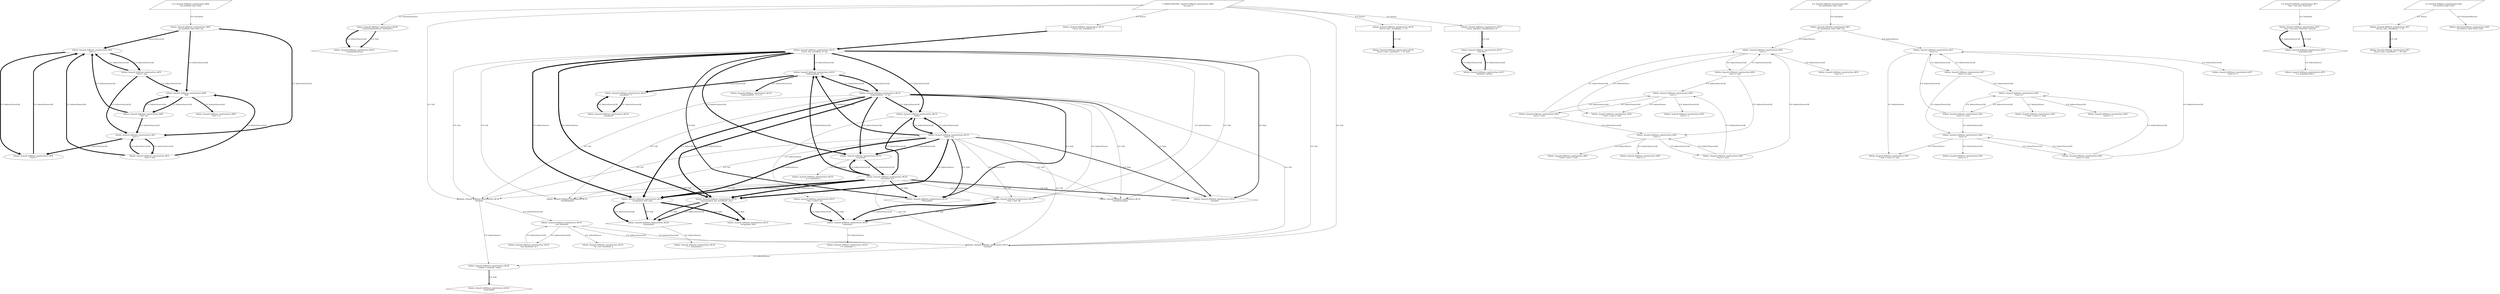 digraph TaintDot {
	nodesep = 1.5
	ranksep = 1.5
	"Infinity: /home/D_K/BA/net_taint/test/test.c#56 
\"buf++\"" -> "Infinity: /home/D_K/BA/net_taint/test/test.c#56 
\"*buf++\"" [label = "5.0: IndirectSourceCall", penwidth = 6.0]
	"Infinity: /home/D_K/BA/net_taint/test/test.c#160 
\"testProc(bufTestProc)\" bufTestProc" -> "Infinity: /home/D_K/BA/net_taint/test/test.c#161 
\"strlen(bufTestProc)\"" [label = "5.0: IndirectSourceCall", penwidth = 6.0]
	"Infinity: /home/D_K/BA/net_taint/test/test.c#39 
\"* buf1 = test1.x\" buf1"
	"Infinity: /home/D_K/BA/net_taint/test/test.c#52 
\"buf++\" buf" -> "Infinity: /home/D_K/BA/net_taint/test/test.c#52 
\"buf++\"" [label = "5.0: IndirectSourceCall", penwidth = 6.0]
	"Infinity: /home/D_K/BA/net_taint/test/test.c#124 
\"buf[sizeof(buf) - 1]\"" -> "Infinity: /home/D_K/BA/net_taint/test/test.c#124 
\"buf[sizeof(buf) - 1] != 0\"" [label = "4.0: IndirectSourceCall", penwidth = 5.0]
	"Infinity: /home/D_K/BA/net_taint/test/test.c#124 
\"buf[sizeof(buf) - 1]\" buf" -> "Infinity: /home/D_K/BA/net_taint/test/test.c#124 
\"buf[sizeof(buf) - 1]\"" [label = "5.0: IndirectSourceCall", penwidth = 6.0]
	"Infinity: /home/D_K/BA/net_taint/test/test.c#31 
\"int testPointers (char *buf)\" buf" -> "Infinity: /home/D_K/BA/net_taint/test/test.c#34 
\"test1.x\"" [label = "0.0: IndirectSource", penwidth = 1.0]
	"2.704081632653061: /home/D_K/BA/net_taint/test/test.c#85 
\"int main ()\"" [shape = parallelogram]
	"Infinity: /home/D_K/BA/net_taint/test/test.c#75 
\"char * test (char *buf1234)\" buf1234" -> "Infinity: /home/D_K/BA/net_taint/test/test.c#78 
\"strlen(buf1234)\"" [label = "5.0: IndirectSourceCall", penwidth = 6.0]
	"Infinity: /home/D_K/BA/net_taint/test/test.c#150 
\"test2(buf)\" buf" -> "Infinity: /home/D_K/BA/net_taint/test/test.c#148 
\"test(buf)\"" [label = "0.0: Call", penwidth = 1.0]
	"Infinity: /home/D_K/BA/net_taint/test/test.c#37 
\"test2->x\" test2" -> "Infinity: /home/D_K/BA/net_taint/test/test.c#37 
\"test2->x\"" [label = "0.0: IndirectSourceCall", penwidth = 1.0]
	"Infinity: /home/D_K/BA/net_taint/test/test.c#157 
\"&bufTest\""
	"Infinity: /home/D_K/BA/net_taint/test/test.c#124 
\"buf[sizeof(buf) - 1]\"" -> "Infinity: /home/D_K/BA/net_taint/test/test.c#124 
\"buf[sizeof(buf) - 1]\" buf" [label = "5.0: IndirectSourceCall", penwidth = 6.0]
	"Infinity: /home/D_K/BA/net_taint/test/test.c#135 
\"buf[1]\" buf" -> "Infinity: /home/D_K/BA/net_taint/test/test.c#145 
\"atoi(buf)\"" [label = "3.0: Sink", penwidth = 4.0]
	"Infinity: /home/D_K/BA/net_taint/test/test.c#37 
\"test2->x\" x"
	"Infinity: /home/D_K/BA/net_taint/test/test.c#34 
\"test1.x\" test1" -> "Infinity: /home/D_K/BA/net_taint/test/test.c#34 
\"test1.x\"" [label = "0.0: IndirectSourceCall", penwidth = 1.0]
	"Infinity: /home/D_K/BA/net_taint/test/test.c#40 
\"test1.z\" test1" -> "Infinity: /home/D_K/BA/net_taint/test/test.c#34 
\"test1.x\"" [label = "0.0: IndirectSourceCall", penwidth = 1.0]
	"Infinity: /home/D_K/BA/net_taint/test/test.c#40 
\"test1.z\"" -> "Infinity: /home/D_K/BA/net_taint/test/test.c#40 
\"test1.z\" z" [label = "0.0: IndirectSourceCall", penwidth = 1.0]
	"Infinity: /home/D_K/BA/net_taint/test/test.c#132 
\"strcpy(abcd, buf)\"" [shape = diamond]
	"Infinity: /home/D_K/BA/net_taint/test/test.c#27 
\"frecv(s, buf1, sizeof(buf1) - 1, 0)\"" -> "Infinity: /home/D_K/BA/net_taint/test/test.c#27 
\"frecv(s, buf1, sizeof(buf1) - 1, 0)\" buf1" [label = "5.0: Call", penwidth = 6.0]
	"Infinity: /home/D_K/BA/net_taint/test/test.c#52 
\"buf++\" buf" -> "Infinity: /home/D_K/BA/net_taint/test/test.c#49 
\"*buf\"" [label = "5.0: IndirectSourceCall", penwidth = 6.0]
	"Infinity: /home/D_K/BA/net_taint/test/test.c#34 
\"test1.x\" test1"
	"0.5: /home/D_K/BA/net_taint/test/test.c#22 
\"int testProc (char* buf1)\"" [shape = parallelogram]
	"Infinity: /home/D_K/BA/net_taint/test/test.c#37 
\"test2->x\"" -> "Infinity: /home/D_K/BA/net_taint/test/test.c#42 
\"* buf3 = test2->x\" buf3" [label = "0.0: IndirectSource", penwidth = 1.0]
	"Infinity: /home/D_K/BA/net_taint/test/test.c#119 
\"recv(s, buf, sizeof(buf), 0)\" buf" -> "Infinity: /home/D_K/BA/net_taint/test/test.c#143 
\"test(buf)\"" [label = "0.0: Call", penwidth = 1.0]
	"Infinity: /home/D_K/BA/net_taint/test/test.c#52 
\"buf++\"" -> "Infinity: /home/D_K/BA/net_taint/test/test.c#52 
\"buf++\" buf" [label = "5.0: IndirectSourceCall", penwidth = 6.0]
	"Infinity: /home/D_K/BA/net_taint/test/test.c#39 
\"test1.x\" test1" -> "Infinity: /home/D_K/BA/net_taint/test/test.c#34 
\"test1.x\"" [label = "0.0: IndirectSourceCall", penwidth = 1.0]
	"Infinity: /home/D_K/BA/net_taint/test/test.c#52 
\"buf++\" buf"
	"2.704081632653061: /home/D_K/BA/net_taint/test/test.c#85 
\"int main ()\"" -> "Infinity: /home/D_K/BA/net_taint/test/test.c#119 
\"recv(s, buf, sizeof(buf), 0)\"" [label = "0.0: Source", penwidth = 1.0]
	"Infinity: /home/D_K/BA/net_taint/test/test.c#150 
\"test2(buf)\" buf" -> "Infinity: /home/D_K/BA/net_taint/test/test.c#145 
\"atoi(buf)\"" [label = "3.0: Sink", penwidth = 4.0]
	"Infinity: /home/D_K/BA/net_taint/test/test.c#78 
\"strlen(buf1234)\""
	"Infinity: /home/D_K/BA/net_taint/test/test.c#39 
\"test1.x\"" -> "Infinity: /home/D_K/BA/net_taint/test/test.c#39 
\"test1.x\" x" [label = "0.0: IndirectSourceCall", penwidth = 1.0]
	"Infinity: /home/D_K/BA/net_taint/test/test.c#140 
\"z = strlen(abcd)\" z"
	"Infinity: /home/D_K/BA/net_taint/test/test.c#135 
\"buf[1]\" buf" -> "Infinity: /home/D_K/BA/net_taint/test/test.c#143 
\"test(buf)\"" [label = "0.0: Call", penwidth = 1.0]
	"Infinity: /home/D_K/BA/net_taint/test/test.c#119 
\"recv(s, buf, sizeof(buf), 0)\" buf" -> "Infinity: /home/D_K/BA/net_taint/test/test.c#139 
\"fStrlen(buf)\"" [label = "4.0: Sink", penwidth = 5.0]
	"Infinity: /home/D_K/BA/net_taint/test/test.c#135 
\"*abc = buf[1]\" abc" -> "Infinity: /home/D_K/BA/net_taint/test/test.c#141 
\"strlen(abc)\"" [label = "4.0: Sink", penwidth = 5.0]
	"Infinity: /home/D_K/BA/net_taint/test/test.c#149 
\"atoi(retBuf)\"" [shape = diamond]
	"Infinity: /home/D_K/BA/net_taint/test/test.c#46 
\"int testWhile (char *buf)\" buf"
	"Infinity: /home/D_K/BA/net_taint/test/test.c#46 
\"int testWhile (char *buf)\" buf" -> "Infinity: /home/D_K/BA/net_taint/test/test.c#52 
\"buf++\"" [label = "5.0: IndirectSourceCall", penwidth = 6.0]
	"Infinity: /home/D_K/BA/net_taint/test/test.c#135 
\"buf[1]\"" -> "Infinity: /home/D_K/BA/net_taint/test/test.c#135 
\"buf[1]\" buf" [label = "5.0: IndirectSourceCall", penwidth = 6.0]
	"Infinity: /home/D_K/BA/net_taint/test/test.c#124 
\"buf[sizeof(buf) - 1]\" buf" -> "Infinity: /home/D_K/BA/net_taint/test/test.c#150 
\"test2(buf)\"" [label = "5.0: IndirectSourceCall", penwidth = 6.0]
	"Infinity: /home/D_K/BA/net_taint/test/test.c#140 
\"strlen(abcd)\""
	"Infinity: /home/D_K/BA/net_taint/test/test.c#116 
\"frecv(s, buf1, sizeof(buf1) - 1, 0)\"" -> "Infinity: /home/D_K/BA/net_taint/test/test.c#116 
\"frecv(s, buf1, sizeof(buf1) - 1, 0)\" buf1" [label = "5.0: Call", penwidth = 6.0]
	"0.0: /home/D_K/BA/net_taint/test/test.c#31 
\"int testPointers (char *buf)\"" -> "Infinity: /home/D_K/BA/net_taint/test/test.c#31 
\"int testPointers (char *buf)\" buf" [label = "0.0: Parameter", penwidth = 1.0]
	"Infinity: /home/D_K/BA/net_taint/test/test.c#119 
\"recv(s, buf, sizeof(buf), 0)\" buf" -> "Infinity: /home/D_K/BA/net_taint/test/test.c#145 
\"atoi(buf)\"" [label = "3.0: Sink", penwidth = 4.0]
	"Infinity: /home/D_K/BA/net_taint/test/test.c#31 
\"int testPointers (char *buf)\" buf"
	"Infinity: /home/D_K/BA/net_taint/test/test.c#124 
\"buf[sizeof(buf) - 1]\" buf" -> "Infinity: /home/D_K/BA/net_taint/test/test.c#148 
\"test(buf)\"" [label = "0.0: Call", penwidth = 1.0]
	"Infinity: /home/D_K/BA/net_taint/test/test.c#37 
\"test2->x\" test2" -> "Infinity: /home/D_K/BA/net_taint/test/test.c#42 
\"test2->x\"" [label = "0.0: IndirectSourceCall", penwidth = 1.0]
	"Infinity: /home/D_K/BA/net_taint/test/test.c#37 
\"test2->x\""
	"Infinity: /home/D_K/BA/net_taint/test/test.c#40 
\"test1.z\" z"
	"Infinity: /home/D_K/BA/net_taint/test/test.c#39 
\"test1.x\"" -> "Infinity: /home/D_K/BA/net_taint/test/test.c#39 
\"test1.x\" test1" [label = "0.0: IndirectSourceCall", penwidth = 1.0]
	"Infinity: /home/D_K/BA/net_taint/test/test.c#135 
\"buf[1]\""
	"Infinity: /home/D_K/BA/net_taint/test/test.c#157 
\"&bufTest\" bufTest"
	"Infinity: /home/D_K/BA/net_taint/test/test.c#157 
\"recv(s, &bufTest, sizeof(bufTest), 0)\"" -> "Infinity: /home/D_K/BA/net_taint/test/test.c#157 
\"&bufTest\"" [label = "5.0: Call", penwidth = 6.0]
	"Infinity: /home/D_K/BA/net_taint/test/test.c#56 
\"*buf++\"" -> "Infinity: /home/D_K/BA/net_taint/test/test.c#56 
\"buf++\"" [label = "5.0: IndirectSourceCall", penwidth = 6.0]
	"Infinity: /home/D_K/BA/net_taint/test/test.c#119 
\"recv(s, buf, sizeof(buf), 0)\" buf" -> "Infinity: /home/D_K/BA/net_taint/test/test.c#132 
\"strcpy(abcd, buf)\" abcd" [label = "6.0: IndirectSource", penwidth = 7.0]
	"Infinity: /home/D_K/BA/net_taint/test/test.c#75 
\"char * test (char *buf1234)\" buf1234"
	"Infinity: /home/D_K/BA/net_taint/test/test.c#78 
\"z = strlen(buf1234)\" z"
	"0.5: /home/D_K/BA/net_taint/test/test.c#22 
\"int testProc (char* buf1)\"" -> "Infinity: /home/D_K/BA/net_taint/test/test.c#27 
\"frecv(s, buf1, sizeof(buf1) - 1, 0)\"" [label = "0.0: Source", penwidth = 1.0]
	"0.5: /home/D_K/BA/net_taint/test/test.c#22 
\"int testProc (char* buf1)\"" -> "Infinity: /home/D_K/BA/net_taint/test/test.c#22 
\"int testProc (char* buf1)\" buf1" [label = "0.0: ParameterReverse", penwidth = 1.0]
	"Infinity: /home/D_K/BA/net_taint/test/test.c#39 
\"test1.x\" test1"
	"Infinity: /home/D_K/BA/net_taint/test/test.c#40 
\"test1.z\""
	"0.0: /home/D_K/BA/net_taint/test/test.c#31 
\"int testPointers (char *buf)\"" [shape = parallelogram]
	"Infinity: /home/D_K/BA/net_taint/test/test.c#124 
\"buf[sizeof(buf) - 1]\" buf" -> "Infinity: /home/D_K/BA/net_taint/test/test.c#145 
\"atoi(buf)\"" [label = "3.0: Sink", penwidth = 4.0]
	"13.0: /home/D_K/BA/net_taint/test/test.c#46 
\"int testWhile (char *buf)\"" [shape = parallelogram]
	"Infinity: /home/D_K/BA/net_taint/test/test.c#150 
\"test2(buf)\"" -> "Infinity: /home/D_K/BA/net_taint/test/test.c#150 
\"test2(buf)\" buf" [label = "5.0: IndirectSourceCall", penwidth = 6.0]
	"Infinity: /home/D_K/BA/net_taint/test/test.c#135 
\"buf[1]\" buf" -> "Infinity: /home/D_K/BA/net_taint/test/test.c#148 
\"test(buf)\"" [label = "0.0: Call", penwidth = 1.0]
	"Infinity: /home/D_K/BA/net_taint/test/test.c#42 
\"test2->x\" test2"
	"Infinity: /home/D_K/BA/net_taint/test/test.c#43 
\"test2->z\""
	"Infinity: /home/D_K/BA/net_taint/test/test.c#135 
\"buf[1]\" buf" -> "Infinity: /home/D_K/BA/net_taint/test/test.c#152 
\"testWhile(buf)\"" [label = "0.0: Call", penwidth = 1.0]
	"Infinity: /home/D_K/BA/net_taint/test/test.c#150 
\"test2(buf)\" buf" -> "Infinity: /home/D_K/BA/net_taint/test/test.c#152 
\"testWhile(buf)\"" [label = "0.0: Call", penwidth = 1.0]
	"Infinity: /home/D_K/BA/net_taint/test/test.c#124 
\"sizeof(buf)\"" -> "Infinity: /home/D_K/BA/net_taint/test/test.c#124 
\"sizeof(buf) - 1\"" [label = "5.0: IndirectSourceCall", penwidth = 6.0]
	"Infinity: /home/D_K/BA/net_taint/test/test.c#154 
\"testPointers(buf)\"" [shape = plain]
	"2.704081632653061: /home/D_K/BA/net_taint/test/test.c#85 
\"int main ()\"" -> "Infinity: /home/D_K/BA/net_taint/test/test.c#157 
\"recv(s, &bufTest, sizeof(bufTest), 0)\"" [label = "0.0: Source", penwidth = 1.0]
	"Infinity: /home/D_K/BA/net_taint/test/test.c#40 
\"* buf2 = test1.z\" buf2"
	"Infinity: /home/D_K/BA/net_taint/test/test.c#27 
\"frecv(s, buf1, sizeof(buf1) - 1, 0)\"" [shape = house]
	"Infinity: /home/D_K/BA/net_taint/test/test.c#43 
\"test2->z\"" -> "Infinity: /home/D_K/BA/net_taint/test/test.c#43 
\"* buf4 = test2->z\" buf4" [label = "0.0: IndirectSource", penwidth = 1.0]
	"Infinity: /home/D_K/BA/net_taint/test/test.c#148 
\"test(buf)\"" [shape = plain]
	"Infinity: /home/D_K/BA/net_taint/test/test.c#119 
\"recv(s, buf, sizeof(buf), 0)\" buf" -> "Infinity: /home/D_K/BA/net_taint/test/test.c#133 
\"*abc = buf\" abc" [label = "0.0: IndirectSource", penwidth = 1.0]
	"Infinity: /home/D_K/BA/net_taint/test/test.c#56 
\"buf++\" buf" -> "Infinity: /home/D_K/BA/net_taint/test/test.c#49 
\"*buf\"" [label = "5.0: IndirectSourceCall", penwidth = 6.0]
	"Infinity: /home/D_K/BA/net_taint/test/test.c#42 
\"test2->x\"" -> "Infinity: /home/D_K/BA/net_taint/test/test.c#42 
\"test2->x\" x" [label = "0.0: IndirectSourceCall", penwidth = 1.0]
	"Infinity: /home/D_K/BA/net_taint/test/test.c#34 
\"test1.x\"" -> "Infinity: /home/D_K/BA/net_taint/test/test.c#34 
\"test1.x\" x" [label = "0.0: IndirectSourceCall", penwidth = 1.0]
	"Infinity: /home/D_K/BA/net_taint/test/test.c#135 
\"buf[1]\" buf" -> "Infinity: /home/D_K/BA/net_taint/test/test.c#150 
\"test2(buf)\"" [label = "5.0: IndirectSourceCall", penwidth = 6.0]
	"Infinity: /home/D_K/BA/net_taint/test/test.c#34 
\"test1.x\" x"
	"Infinity: /home/D_K/BA/net_taint/test/test.c#56 
\"buf++\""
	"Infinity: /home/D_K/BA/net_taint/test/test.c#49 
\"*buf\"" -> "Infinity: /home/D_K/BA/net_taint/test/test.c#49 
\"*buf\" buf" [label = "5.0: IndirectSourceCall", penwidth = 6.0]
	"Infinity: /home/D_K/BA/net_taint/test/test.c#135 
\"buf[1]\" buf" -> "Infinity: /home/D_K/BA/net_taint/test/test.c#133 
\"*abc = buf\" abc" [label = "0.0: IndirectSource", penwidth = 1.0]
	"Infinity: /home/D_K/BA/net_taint/test/test.c#119 
\"recv(s, buf, sizeof(buf), 0)\" buf" -> "Infinity: /home/D_K/BA/net_taint/test/test.c#154 
\"testPointers(buf)\"" [label = "0.0: Call", penwidth = 1.0]
	"Infinity: /home/D_K/BA/net_taint/test/test.c#150 
\"test2(buf)\" buf" -> "Infinity: /home/D_K/BA/net_taint/test/test.c#150 
\"test2(buf)\"" [label = "5.0: IndirectSourceCall", penwidth = 6.0]
	"Infinity: /home/D_K/BA/net_taint/test/test.c#39 
\"test1.x\" test1" -> "Infinity: /home/D_K/BA/net_taint/test/test.c#40 
\"test1.z\"" [label = "0.0: IndirectSourceCall", penwidth = 1.0]
	"Infinity: /home/D_K/BA/net_taint/test/test.c#119 
\"recv(s, buf, sizeof(buf), 0)\"" -> "Infinity: /home/D_K/BA/net_taint/test/test.c#119 
\"recv(s, buf, sizeof(buf), 0)\" buf" [label = "5.0: Call", penwidth = 6.0]
	"Infinity: /home/D_K/BA/net_taint/test/test.c#40 
\"test1.z\" test1" -> "Infinity: /home/D_K/BA/net_taint/test/test.c#40 
\"test1.z\"" [label = "0.0: IndirectSourceCall", penwidth = 1.0]
	"Infinity: /home/D_K/BA/net_taint/test/test.c#132 
\"strcpy(abcd, buf)\" abcd" -> "Infinity: /home/D_K/BA/net_taint/test/test.c#132 
\"strcpy(abcd, buf)\"" [label = "6.0: Sink", penwidth = 7.0]
	"Infinity: /home/D_K/BA/net_taint/test/test.c#43 
\"test2->z\"" -> "Infinity: /home/D_K/BA/net_taint/test/test.c#43 
\"test2->z\" test2" [label = "0.0: IndirectSourceCall", penwidth = 1.0]
	"Infinity: /home/D_K/BA/net_taint/test/test.c#119 
\"recv(s, buf, sizeof(buf), 0)\" buf" -> "Infinity: /home/D_K/BA/net_taint/test/test.c#124 
\"buf[sizeof(buf) - 1]\"" [label = "5.0: IndirectSourceCall", penwidth = 6.0]
	"Infinity: /home/D_K/BA/net_taint/test/test.c#42 
\"test2->x\"" -> "Infinity: /home/D_K/BA/net_taint/test/test.c#42 
\"* buf3 = test2->x\" buf3" [label = "0.0: IndirectSource", penwidth = 1.0]
	"Infinity: /home/D_K/BA/net_taint/test/test.c#124 
\"buf[sizeof(buf) - 1]\" buf" -> "Infinity: /home/D_K/BA/net_taint/test/test.c#152 
\"testWhile(buf)\"" [label = "0.0: Call", penwidth = 1.0]
	"2.704081632653061: /home/D_K/BA/net_taint/test/test.c#85 
\"int main ()\"" -> "Infinity: /home/D_K/BA/net_taint/test/test.c#160 
\"testProc(bufTestProc)\" bufTestProc" [label = "0.0: ParameterSource", penwidth = 1.0]
	"Infinity: /home/D_K/BA/net_taint/test/test.c#133 
\"*abc = buf\" abc" -> "Infinity: /home/D_K/BA/net_taint/test/test.c#141 
\"strlen(abc)\"" [label = "5.0: IndirectSourceCall", penwidth = 6.0]
	"Infinity: /home/D_K/BA/net_taint/test/test.c#141 
\"strlen(abc)\"" -> "Infinity: /home/D_K/BA/net_taint/test/test.c#141 
\"z = strlen(abc)\" z" [label = "0.0: IndirectSource", penwidth = 1.0]
	"Infinity: /home/D_K/BA/net_taint/test/test.c#75 
\"char * test (char *buf1234)\" buf1234" -> "Infinity: /home/D_K/BA/net_taint/test/test.c#78 
\"strlen(buf1234)\"" [label = "4.0: Sink", penwidth = 5.0]
	"Infinity: /home/D_K/BA/net_taint/test/test.c#143 
\"test(buf)\"" -> "Infinity: /home/D_K/BA/net_taint/test/test.c#143 
\"(int *)test(buf)\"" [label = "0.0: IndirectSourceCall", penwidth = 1.0]
	"Infinity: /home/D_K/BA/net_taint/test/test.c#116 
\"frecv(s, buf1, sizeof(buf1) - 1, 0)\" buf1"
	"Infinity: /home/D_K/BA/net_taint/test/test.c#52 
\"buf++\"" -> "Infinity: /home/D_K/BA/net_taint/test/test.c#56 
\"*buf++\"" [label = "5.0: IndirectSourceCall", penwidth = 6.0]
	"Infinity: /home/D_K/BA/net_taint/test/test.c#161 
\"strlen(bufTestProc)\""
	"Infinity: /home/D_K/BA/net_taint/test/test.c#40 
\"test1.z\" test1"
	"Infinity: /home/D_K/BA/net_taint/test/test.c#135 
\"buf[1]\" buf" -> "Infinity: /home/D_K/BA/net_taint/test/test.c#124 
\"buf[sizeof(buf) - 1]\"" [label = "5.0: IndirectSourceCall", penwidth = 6.0]
	"Infinity: /home/D_K/BA/net_taint/test/test.c#56 
\"*buf++\""
	"Infinity: /home/D_K/BA/net_taint/test/test.c#49 
\"*buf != 0\""
	"3.0: /home/D_K/BA/net_taint/test/test.c#75 
\"char * test (char *buf1234)\"" -> "Infinity: /home/D_K/BA/net_taint/test/test.c#75 
\"char * test (char *buf1234)\" buf1234" [label = "0.0: Parameter", penwidth = 1.0]
	"Infinity: /home/D_K/BA/net_taint/test/test.c#143 
\"*p = (int *)test(buf)\" p"
	"Infinity: /home/D_K/BA/net_taint/test/test.c#49 
\"*buf\" buf" -> "Infinity: /home/D_K/BA/net_taint/test/test.c#56 
\"buf++\"" [label = "5.0: IndirectSourceCall", penwidth = 6.0]
	"Infinity: /home/D_K/BA/net_taint/test/test.c#37 
\"test2->x\"" -> "Infinity: /home/D_K/BA/net_taint/test/test.c#37 
\"test2->x\" test2" [label = "0.0: IndirectSourceCall", penwidth = 1.0]
	"Infinity: /home/D_K/BA/net_taint/test/test.c#150 
\"test2(buf)\""
	"Infinity: /home/D_K/BA/net_taint/test/test.c#140 
\"strlen(abcd)\"" [shape = diamond]
	"Infinity: /home/D_K/BA/net_taint/test/test.c#160 
\"testProc(bufTestProc)\" bufTestProc" -> "Infinity: /home/D_K/BA/net_taint/test/test.c#161 
\"strlen(bufTestProc)\"" [label = "4.0: Sink", penwidth = 5.0]
	"Infinity: /home/D_K/BA/net_taint/test/test.c#49 
\"*buf\" buf" -> "Infinity: /home/D_K/BA/net_taint/test/test.c#52 
\"buf++\"" [label = "5.0: IndirectSourceCall", penwidth = 6.0]
	"Infinity: /home/D_K/BA/net_taint/test/test.c#52 
\"buf++\""
	"Infinity: /home/D_K/BA/net_taint/test/test.c#143 
\"test(buf)\"" -> "Infinity: /home/D_K/BA/net_taint/test/test.c#148 
\"*retBuf = test(buf)\" retBuf" [label = "0.0: IndirectSource", penwidth = 1.0]
	"Infinity: /home/D_K/BA/net_taint/test/test.c#22 
\"int testProc (char* buf1)\" buf1"
	"Infinity: /home/D_K/BA/net_taint/test/test.c#157 
\"&bufTest\" bufTest" -> "Infinity: /home/D_K/BA/net_taint/test/test.c#157 
\"&bufTest\"" [label = "5.0: IndirectSourceCall", penwidth = 6.0]
	"Infinity: /home/D_K/BA/net_taint/test/test.c#56 
\"buf++\" buf"
	"Infinity: /home/D_K/BA/net_taint/test/test.c#130 
\"memcpy(abcd, buf, sizeof(buf))\" abcd" -> "Infinity: /home/D_K/BA/net_taint/test/test.c#140 
\"strlen(abcd)\"" [label = "5.0: IndirectSourceCall", penwidth = 6.0]
	"Infinity: /home/D_K/BA/net_taint/test/test.c#160 
\"testProc(bufTestProc)\" bufTestProc"
	"Infinity: /home/D_K/BA/net_taint/test/test.c#152 
\"testWhile(buf)\"" [shape = plain]
	"Infinity: /home/D_K/BA/net_taint/test/test.c#130 
\"memcpy(abcd, buf, sizeof(buf))\" abcd" -> "Infinity: /home/D_K/BA/net_taint/test/test.c#140 
\"strlen(abcd)\"" [label = "4.0: Sink", penwidth = 5.0]
	"Infinity: /home/D_K/BA/net_taint/test/test.c#132 
\"strcpy(abcd, buf)\" abcd" -> "Infinity: /home/D_K/BA/net_taint/test/test.c#140 
\"strlen(abcd)\"" [label = "5.0: IndirectSourceCall", penwidth = 6.0]
	"Infinity: /home/D_K/BA/net_taint/test/test.c#124 
\"buf[sizeof(buf) - 1]\"" -> "Infinity: /home/D_K/BA/net_taint/test/test.c#124 
\"sizeof(buf) - 1\"" [label = "5.0: IndirectSourceCall", penwidth = 6.0]
	"Infinity: /home/D_K/BA/net_taint/test/test.c#43 
\"test2->z\" test2"
	"Infinity: /home/D_K/BA/net_taint/test/test.c#141 
\"strlen(abc)\"" [shape = diamond]
	"2.704081632653061: /home/D_K/BA/net_taint/test/test.c#85 
\"int main ()\"" -> "Infinity: /home/D_K/BA/net_taint/test/test.c#148 
\"test(buf)\"" [label = "0.0: Call", penwidth = 1.0]
	"Infinity: /home/D_K/BA/net_taint/test/test.c#56 
\"buf++\"" -> "Infinity: /home/D_K/BA/net_taint/test/test.c#56 
\"buf++\" buf" [label = "5.0: IndirectSourceCall", penwidth = 6.0]
	"Infinity: /home/D_K/BA/net_taint/test/test.c#39 
\"test1.x\"" -> "Infinity: /home/D_K/BA/net_taint/test/test.c#39 
\"* buf1 = test1.x\" buf1" [label = "0.0: IndirectSource", penwidth = 1.0]
	"Infinity: /home/D_K/BA/net_taint/test/test.c#40 
\"test1.z\"" -> "Infinity: /home/D_K/BA/net_taint/test/test.c#40 
\"test1.z\" test1" [label = "0.0: IndirectSourceCall", penwidth = 1.0]
	"Infinity: /home/D_K/BA/net_taint/test/test.c#135 
\"*abc = buf[1]\" abc"
	"Infinity: /home/D_K/BA/net_taint/test/test.c#78 
\"strlen(buf1234)\"" -> "Infinity: /home/D_K/BA/net_taint/test/test.c#78 
\"z = strlen(buf1234)\" z" [label = "0.0: IndirectSource", penwidth = 1.0]
	"Infinity: /home/D_K/BA/net_taint/test/test.c#124 
\"sizeof(buf)\""
	"Infinity: /home/D_K/BA/net_taint/test/test.c#143 
\"(int *)test(buf)\""
	"Infinity: /home/D_K/BA/net_taint/test/test.c#124 
\"buf[sizeof(buf) - 1]\" buf" -> "Infinity: /home/D_K/BA/net_taint/test/test.c#139 
\"fStrlen(buf)\"" [label = "4.0: Sink", penwidth = 5.0]
	"Infinity: /home/D_K/BA/net_taint/test/test.c#148 
\"test(buf)\"" -> "Infinity: /home/D_K/BA/net_taint/test/test.c#148 
\"*retBuf = test(buf)\" retBuf" [label = "0.0: IndirectSource", penwidth = 1.0]
	"Infinity: /home/D_K/BA/net_taint/test/test.c#145 
\"atoi(buf)\"" [shape = diamond]
	"Infinity: /home/D_K/BA/net_taint/test/test.c#78 
\"strlen(buf1234)\"" [shape = diamond]
	"2.704081632653061: /home/D_K/BA/net_taint/test/test.c#85 
\"int main ()\"" -> "Infinity: /home/D_K/BA/net_taint/test/test.c#143 
\"test(buf)\"" [label = "0.0: Call", penwidth = 1.0]
	"Infinity: /home/D_K/BA/net_taint/test/test.c#37 
\"test2->x\" test2" -> "Infinity: /home/D_K/BA/net_taint/test/test.c#43 
\"test2->z\"" [label = "0.0: IndirectSourceCall", penwidth = 1.0]
	"Infinity: /home/D_K/BA/net_taint/test/test.c#143 
\"(int *)test(buf)\" int *" -> "Infinity: /home/D_K/BA/net_taint/test/test.c#143 
\"(int *)test(buf)\"" [label = "0.0: IndirectSourceCall", penwidth = 1.0]
	"Infinity: /home/D_K/BA/net_taint/test/test.c#34 
\"test1.x\" test1" -> "Infinity: /home/D_K/BA/net_taint/test/test.c#40 
\"test1.z\"" [label = "0.0: IndirectSourceCall", penwidth = 1.0]
	"Infinity: /home/D_K/BA/net_taint/test/test.c#119 
\"recv(s, buf, sizeof(buf), 0)\" buf"
	"Infinity: /home/D_K/BA/net_taint/test/test.c#150 
\"test2(buf)\"" -> "Infinity: /home/D_K/BA/net_taint/test/test.c#150 
\"p = test2(buf)\" p" [label = "0.0: IndirectSource", penwidth = 1.0]
	"Infinity: /home/D_K/BA/net_taint/test/test.c#43 
\"test2->z\"" -> "Infinity: /home/D_K/BA/net_taint/test/test.c#43 
\"test2->z\" z" [label = "0.0: IndirectSourceCall", penwidth = 1.0]
	"Infinity: /home/D_K/BA/net_taint/test/test.c#135 
\"buf[1]\" buf" -> "Infinity: /home/D_K/BA/net_taint/test/test.c#130 
\"memcpy(abcd, buf, sizeof(buf))\" abcd" [label = "6.0: IndirectSource", penwidth = 7.0]
	"Infinity: /home/D_K/BA/net_taint/test/test.c#42 
\"test2->x\""
	"Infinity: /home/D_K/BA/net_taint/test/test.c#39 
\"test1.x\" x"
	"Infinity: /home/D_K/BA/net_taint/test/test.c#150 
\"test2(buf)\" buf" -> "Infinity: /home/D_K/BA/net_taint/test/test.c#124 
\"buf[sizeof(buf) - 1]\"" [label = "5.0: IndirectSourceCall", penwidth = 6.0]
	"Infinity: /home/D_K/BA/net_taint/test/test.c#130 
\"memcpy(abcd, buf, sizeof(buf))\" abcd"
	"Infinity: /home/D_K/BA/net_taint/test/test.c#124 
\"buf[sizeof(buf) - 1] != 0\""
	"Infinity: /home/D_K/BA/net_taint/test/test.c#119 
\"recv(s, buf, sizeof(buf), 0)\" buf" -> "Infinity: /home/D_K/BA/net_taint/test/test.c#150 
\"test2(buf)\"" [label = "5.0: IndirectSourceCall", penwidth = 6.0]
	"Infinity: /home/D_K/BA/net_taint/test/test.c#34 
\"test1.x\""
	"Infinity: /home/D_K/BA/net_taint/test/test.c#148 
\"*retBuf = test(buf)\" retBuf"
	"Infinity: /home/D_K/BA/net_taint/test/test.c#124 
\"buf[sizeof(buf) - 1]\" buf" -> "Infinity: /home/D_K/BA/net_taint/test/test.c#143 
\"test(buf)\"" [label = "0.0: Call", penwidth = 1.0]
	"Infinity: /home/D_K/BA/net_taint/test/test.c#143 
\"test(buf)\""
	"Infinity: /home/D_K/BA/net_taint/test/test.c#143 
\"(int *)test(buf)\"" -> "Infinity: /home/D_K/BA/net_taint/test/test.c#143 
\"(int *)test(buf)\" int *" [label = "0.0: IndirectSourceCall", penwidth = 1.0]
	"Infinity: /home/D_K/BA/net_taint/test/test.c#150 
\"test2(buf)\" buf" -> "Infinity: /home/D_K/BA/net_taint/test/test.c#130 
\"memcpy(abcd, buf, sizeof(buf))\" abcd" [label = "6.0: IndirectSource", penwidth = 7.0]
	"Infinity: /home/D_K/BA/net_taint/test/test.c#49 
\"*buf\""
	"Infinity: /home/D_K/BA/net_taint/test/test.c#124 
\"buf[sizeof(buf) - 1]\" buf" -> "Infinity: /home/D_K/BA/net_taint/test/test.c#133 
\"*abc = buf\" abc" [label = "0.0: IndirectSource", penwidth = 1.0]
	"Infinity: /home/D_K/BA/net_taint/test/test.c#130 
\"memcpy(abcd, buf, sizeof(buf))\" abcd" -> "Infinity: /home/D_K/BA/net_taint/test/test.c#132 
\"strcpy(abcd, buf)\"" [label = "6.0: Sink", penwidth = 7.0]
	"Infinity: /home/D_K/BA/net_taint/test/test.c#49 
\"*buf\" buf"
	"2.704081632653061: /home/D_K/BA/net_taint/test/test.c#85 
\"int main ()\"" -> "Infinity: /home/D_K/BA/net_taint/test/test.c#116 
\"frecv(s, buf1, sizeof(buf1) - 1, 0)\"" [label = "0.0: Source", penwidth = 1.0]
	"Infinity: /home/D_K/BA/net_taint/test/test.c#150 
\"test2(buf)\" buf" -> "Infinity: /home/D_K/BA/net_taint/test/test.c#132 
\"strcpy(abcd, buf)\" abcd" [label = "6.0: IndirectSource", penwidth = 7.0]
	"Infinity: /home/D_K/BA/net_taint/test/test.c#46 
\"int testWhile (char *buf)\" buf" -> "Infinity: /home/D_K/BA/net_taint/test/test.c#56 
\"buf++\"" [label = "5.0: IndirectSourceCall", penwidth = 6.0]
	"Infinity: /home/D_K/BA/net_taint/test/test.c#135 
\"buf[1]\" buf" -> "Infinity: /home/D_K/BA/net_taint/test/test.c#139 
\"fStrlen(buf)\"" [label = "4.0: Sink", penwidth = 5.0]
	"Infinity: /home/D_K/BA/net_taint/test/test.c#133 
\"*abc = buf\" abc"
	"Infinity: /home/D_K/BA/net_taint/test/test.c#124 
\"buf[sizeof(buf) - 1]\" buf" -> "Infinity: /home/D_K/BA/net_taint/test/test.c#135 
\"buf[1]\"" [label = "5.0: IndirectSourceCall", penwidth = 6.0]
	"Infinity: /home/D_K/BA/net_taint/test/test.c#39 
\"test1.x\""
	"Infinity: /home/D_K/BA/net_taint/test/test.c#52 
\"buf++\" buf" -> "Infinity: /home/D_K/BA/net_taint/test/test.c#56 
\"buf++\"" [label = "5.0: IndirectSourceCall", penwidth = 6.0]
	"Infinity: /home/D_K/BA/net_taint/test/test.c#150 
\"test2(buf)\" buf" -> "Infinity: /home/D_K/BA/net_taint/test/test.c#143 
\"test(buf)\"" [label = "0.0: Call", penwidth = 1.0]
	"Infinity: /home/D_K/BA/net_taint/test/test.c#119 
\"recv(s, buf, sizeof(buf), 0)\" buf" -> "Infinity: /home/D_K/BA/net_taint/test/test.c#148 
\"test(buf)\"" [label = "0.0: Call", penwidth = 1.0]
	"Infinity: /home/D_K/BA/net_taint/test/test.c#135 
\"buf[1]\" buf" -> "Infinity: /home/D_K/BA/net_taint/test/test.c#135 
\"buf[1]\"" [label = "5.0: IndirectSourceCall", penwidth = 6.0]
	"Infinity: /home/D_K/BA/net_taint/test/test.c#139 
\"fStrlen(buf)\"" [shape = diamond]
	"Infinity: /home/D_K/BA/net_taint/test/test.c#43 
\"test2->z\" test2" -> "Infinity: /home/D_K/BA/net_taint/test/test.c#43 
\"test2->z\"" [label = "0.0: IndirectSourceCall", penwidth = 1.0]
	"13.0: /home/D_K/BA/net_taint/test/test.c#46 
\"int testWhile (char *buf)\"" -> "Infinity: /home/D_K/BA/net_taint/test/test.c#46 
\"int testWhile (char *buf)\" buf" [label = "0.0: Parameter", penwidth = 1.0]
	"Infinity: /home/D_K/BA/net_taint/test/test.c#37 
\"test2->x\"" -> "Infinity: /home/D_K/BA/net_taint/test/test.c#37 
\"test2->x\" x" [label = "0.0: IndirectSourceCall", penwidth = 1.0]
	"Infinity: /home/D_K/BA/net_taint/test/test.c#143 
\"(int *)test(buf)\"" -> "Infinity: /home/D_K/BA/net_taint/test/test.c#143 
\"test(buf)\"" [label = "0.0: IndirectSourceCall", penwidth = 1.0]
	"Infinity: /home/D_K/BA/net_taint/test/test.c#124 
\"buf[sizeof(buf) - 1]\" buf"
	"Infinity: /home/D_K/BA/net_taint/test/test.c#132 
\"strcpy(abcd, buf)\" abcd" -> "Infinity: /home/D_K/BA/net_taint/test/test.c#140 
\"strlen(abcd)\"" [label = "4.0: Sink", penwidth = 5.0]
	"Infinity: /home/D_K/BA/net_taint/test/test.c#43 
\"test2->z\" z"
	"Infinity: /home/D_K/BA/net_taint/test/test.c#124 
\"buf[sizeof(buf) - 1]\" buf" -> "Infinity: /home/D_K/BA/net_taint/test/test.c#154 
\"testPointers(buf)\"" [label = "0.0: Call", penwidth = 1.0]
	"Infinity: /home/D_K/BA/net_taint/test/test.c#150 
\"test2(buf)\" buf"
	"Infinity: /home/D_K/BA/net_taint/test/test.c#124 
\"buf[sizeof(buf) - 1]\""
	"Infinity: /home/D_K/BA/net_taint/test/test.c#148 
\"*retBuf = test(buf)\" retBuf" -> "Infinity: /home/D_K/BA/net_taint/test/test.c#149 
\"atoi(retBuf)\"" [label = "3.0: Sink", penwidth = 4.0]
	"Infinity: /home/D_K/BA/net_taint/test/test.c#42 
\"test2->x\" test2" -> "Infinity: /home/D_K/BA/net_taint/test/test.c#42 
\"test2->x\"" [label = "0.0: IndirectSourceCall", penwidth = 1.0]
	"Infinity: /home/D_K/BA/net_taint/test/test.c#40 
\"test1.z\"" -> "Infinity: /home/D_K/BA/net_taint/test/test.c#40 
\"* buf2 = test1.z\" buf2" [label = "0.0: IndirectSource", penwidth = 1.0]
	"Infinity: /home/D_K/BA/net_taint/test/test.c#43 
\"test2->z\" test2" -> "Infinity: /home/D_K/BA/net_taint/test/test.c#42 
\"test2->x\"" [label = "0.0: IndirectSourceCall", penwidth = 1.0]
	"Infinity: /home/D_K/BA/net_taint/test/test.c#119 
\"recv(s, buf, sizeof(buf), 0)\" buf" -> "Infinity: /home/D_K/BA/net_taint/test/test.c#152 
\"testWhile(buf)\"" [label = "0.0: Call", penwidth = 1.0]
	"Infinity: /home/D_K/BA/net_taint/test/test.c#135 
\"buf[1]\"" -> "Infinity: /home/D_K/BA/net_taint/test/test.c#135 
\"*abc = buf[1]\" abc" [label = "0.0: IndirectSource", penwidth = 1.0]
	"Infinity: /home/D_K/BA/net_taint/test/test.c#42 
\"test2->x\" x"
	"Infinity: /home/D_K/BA/net_taint/test/test.c#119 
\"recv(s, buf, sizeof(buf), 0)\" buf" -> "Infinity: /home/D_K/BA/net_taint/test/test.c#135 
\"buf[1]\"" [label = "5.0: IndirectSourceCall", penwidth = 6.0]
	"Infinity: /home/D_K/BA/net_taint/test/test.c#143 
\"test(buf)\"" [shape = plain]
	"Infinity: /home/D_K/BA/net_taint/test/test.c#157 
\"&bufTest\"" -> "Infinity: /home/D_K/BA/net_taint/test/test.c#157 
\"&bufTest\" bufTest" [label = "5.0: IndirectSourceCall", penwidth = 6.0]
	"Infinity: /home/D_K/BA/net_taint/test/test.c#124 
\"sizeof(buf) - 1\"" -> "Infinity: /home/D_K/BA/net_taint/test/test.c#124 
\"sizeof(buf)\"" [label = "5.0: IndirectSourceCall", penwidth = 6.0]
	"Infinity: /home/D_K/BA/net_taint/test/test.c#119 
\"recv(s, buf, sizeof(buf), 0)\"" [shape = house]
	"Infinity: /home/D_K/BA/net_taint/test/test.c#141 
\"z = strlen(abc)\" z"
	"Infinity: /home/D_K/BA/net_taint/test/test.c#34 
\"test1.x\"" -> "Infinity: /home/D_K/BA/net_taint/test/test.c#34 
\"test1.x\" test1" [label = "0.0: IndirectSourceCall", penwidth = 1.0]
	"Infinity: /home/D_K/BA/net_taint/test/test.c#37 
\"test2->x\" test2"
	"Infinity: /home/D_K/BA/net_taint/test/test.c#140 
\"strlen(abcd)\"" -> "Infinity: /home/D_K/BA/net_taint/test/test.c#140 
\"z = strlen(abcd)\" z" [label = "0.0: IndirectSource", penwidth = 1.0]
	"Infinity: /home/D_K/BA/net_taint/test/test.c#40 
\"test1.z\" test1" -> "Infinity: /home/D_K/BA/net_taint/test/test.c#39 
\"test1.x\"" [label = "0.0: IndirectSourceCall", penwidth = 1.0]
	"Infinity: /home/D_K/BA/net_taint/test/test.c#43 
\"test2->z\" test2" -> "Infinity: /home/D_K/BA/net_taint/test/test.c#37 
\"test2->x\"" [label = "0.0: IndirectSourceCall", penwidth = 1.0]
	"Infinity: /home/D_K/BA/net_taint/test/test.c#143 
\"(int *)test(buf)\"" -> "Infinity: /home/D_K/BA/net_taint/test/test.c#143 
\"*p = (int *)test(buf)\" p" [label = "0.0: IndirectSource", penwidth = 1.0]
	"Infinity: /home/D_K/BA/net_taint/test/test.c#148 
\"test(buf)\""
	"Infinity: /home/D_K/BA/net_taint/test/test.c#27 
\"frecv(s, buf1, sizeof(buf1) - 1, 0)\" buf1"
	"Infinity: /home/D_K/BA/net_taint/test/test.c#43 
\"* buf4 = test2->z\" buf4"
	"Infinity: /home/D_K/BA/net_taint/test/test.c#135 
\"*abc = buf[1]\" abc" -> "Infinity: /home/D_K/BA/net_taint/test/test.c#141 
\"strlen(abc)\"" [label = "5.0: IndirectSourceCall", penwidth = 6.0]
	"Infinity: /home/D_K/BA/net_taint/test/test.c#56 
\"buf++\" buf" -> "Infinity: /home/D_K/BA/net_taint/test/test.c#56 
\"buf++\"" [label = "5.0: IndirectSourceCall", penwidth = 6.0]
	"Infinity: /home/D_K/BA/net_taint/test/test.c#124 
\"sizeof(buf) - 1\""
	"Infinity: /home/D_K/BA/net_taint/test/test.c#141 
\"strlen(abc)\""
	"Infinity: /home/D_K/BA/net_taint/test/test.c#150 
\"test2(buf)\" buf" -> "Infinity: /home/D_K/BA/net_taint/test/test.c#133 
\"*abc = buf\" abc" [label = "0.0: IndirectSource", penwidth = 1.0]
	"Infinity: /home/D_K/BA/net_taint/test/test.c#42 
\"test2->x\"" -> "Infinity: /home/D_K/BA/net_taint/test/test.c#42 
\"test2->x\" test2" [label = "0.0: IndirectSourceCall", penwidth = 1.0]
	"Infinity: /home/D_K/BA/net_taint/test/test.c#150 
\"test2(buf)\" buf" -> "Infinity: /home/D_K/BA/net_taint/test/test.c#139 
\"fStrlen(buf)\"" [label = "4.0: Sink", penwidth = 5.0]
	"Infinity: /home/D_K/BA/net_taint/test/test.c#133 
\"*abc = buf\" abc" -> "Infinity: /home/D_K/BA/net_taint/test/test.c#141 
\"strlen(abc)\"" [label = "4.0: Sink", penwidth = 5.0]
	"Infinity: /home/D_K/BA/net_taint/test/test.c#42 
\"* buf3 = test2->x\" buf3"
	"Infinity: /home/D_K/BA/net_taint/test/test.c#157 
\"recv(s, &bufTest, sizeof(bufTest), 0)\"" [shape = house]
	"Infinity: /home/D_K/BA/net_taint/test/test.c#150 
\"test2(buf)\" buf" -> "Infinity: /home/D_K/BA/net_taint/test/test.c#154 
\"testPointers(buf)\"" [label = "0.0: Call", penwidth = 1.0]
	"Infinity: /home/D_K/BA/net_taint/test/test.c#135 
\"buf[1]\" buf"
	"Infinity: /home/D_K/BA/net_taint/test/test.c#116 
\"frecv(s, buf1, sizeof(buf1) - 1, 0)\"" [shape = house]
	"Infinity: /home/D_K/BA/net_taint/test/test.c#150 
\"p = test2(buf)\" p"
	"Infinity: /home/D_K/BA/net_taint/test/test.c#34 
\"test1.x\" test1" -> "Infinity: /home/D_K/BA/net_taint/test/test.c#39 
\"test1.x\"" [label = "0.0: IndirectSourceCall", penwidth = 1.0]
	"Infinity: /home/D_K/BA/net_taint/test/test.c#46 
\"int testWhile (char *buf)\" buf" -> "Infinity: /home/D_K/BA/net_taint/test/test.c#49 
\"*buf\"" [label = "5.0: IndirectSourceCall", penwidth = 6.0]
	"Infinity: /home/D_K/BA/net_taint/test/test.c#135 
\"buf[1]\" buf" -> "Infinity: /home/D_K/BA/net_taint/test/test.c#154 
\"testPointers(buf)\"" [label = "0.0: Call", penwidth = 1.0]
	"Infinity: /home/D_K/BA/net_taint/test/test.c#150 
\"test2(buf)\" buf" -> "Infinity: /home/D_K/BA/net_taint/test/test.c#135 
\"buf[1]\"" [label = "5.0: IndirectSourceCall", penwidth = 6.0]
	"Infinity: /home/D_K/BA/net_taint/test/test.c#132 
\"strcpy(abcd, buf)\" abcd"
	"Infinity: /home/D_K/BA/net_taint/test/test.c#42 
\"test2->x\" test2" -> "Infinity: /home/D_K/BA/net_taint/test/test.c#37 
\"test2->x\"" [label = "0.0: IndirectSourceCall", penwidth = 1.0]
	"Infinity: /home/D_K/BA/net_taint/test/test.c#148 
\"test(buf)\"" -> "Infinity: /home/D_K/BA/net_taint/test/test.c#143 
\"(int *)test(buf)\"" [label = "0.0: IndirectSourceCall", penwidth = 1.0]
	"Infinity: /home/D_K/BA/net_taint/test/test.c#119 
\"recv(s, buf, sizeof(buf), 0)\" buf" -> "Infinity: /home/D_K/BA/net_taint/test/test.c#130 
\"memcpy(abcd, buf, sizeof(buf))\" abcd" [label = "6.0: IndirectSource", penwidth = 7.0]
	"Infinity: /home/D_K/BA/net_taint/test/test.c#31 
\"int testPointers (char *buf)\" buf" -> "Infinity: /home/D_K/BA/net_taint/test/test.c#37 
\"test2->x\"" [label = "0.0: IndirectSource", penwidth = 1.0]
	"Infinity: /home/D_K/BA/net_taint/test/test.c#39 
\"test1.x\" test1" -> "Infinity: /home/D_K/BA/net_taint/test/test.c#39 
\"test1.x\"" [label = "0.0: IndirectSourceCall", penwidth = 1.0]
	"Infinity: /home/D_K/BA/net_taint/test/test.c#49 
\"*buf\" buf" -> "Infinity: /home/D_K/BA/net_taint/test/test.c#49 
\"*buf\"" [label = "5.0: IndirectSourceCall", penwidth = 6.0]
	"Infinity: /home/D_K/BA/net_taint/test/test.c#34 
\"test1.x\"" -> "Infinity: /home/D_K/BA/net_taint/test/test.c#39 
\"* buf1 = test1.x\" buf1" [label = "0.0: IndirectSource", penwidth = 1.0]
	"Infinity: /home/D_K/BA/net_taint/test/test.c#56 
\"buf++\" buf" -> "Infinity: /home/D_K/BA/net_taint/test/test.c#52 
\"buf++\"" [label = "5.0: IndirectSourceCall", penwidth = 6.0]
	"3.0: /home/D_K/BA/net_taint/test/test.c#75 
\"char * test (char *buf1234)\"" [shape = parallelogram]
	"Infinity: /home/D_K/BA/net_taint/test/test.c#42 
\"test2->x\" test2" -> "Infinity: /home/D_K/BA/net_taint/test/test.c#43 
\"test2->z\"" [label = "0.0: IndirectSourceCall", penwidth = 1.0]
	"Infinity: /home/D_K/BA/net_taint/test/test.c#135 
\"buf[1]\" buf" -> "Infinity: /home/D_K/BA/net_taint/test/test.c#132 
\"strcpy(abcd, buf)\" abcd" [label = "6.0: IndirectSource", penwidth = 7.0]
	"Infinity: /home/D_K/BA/net_taint/test/test.c#161 
\"strlen(bufTestProc)\"" [shape = diamond]
	"Infinity: /home/D_K/BA/net_taint/test/test.c#49 
\"*buf\"" -> "Infinity: /home/D_K/BA/net_taint/test/test.c#49 
\"*buf != 0\"" [label = "4.0: IndirectSourceCall", penwidth = 5.0]
	"Infinity: /home/D_K/BA/net_taint/test/test.c#124 
\"buf[sizeof(buf) - 1]\" buf" -> "Infinity: /home/D_K/BA/net_taint/test/test.c#132 
\"strcpy(abcd, buf)\" abcd" [label = "6.0: IndirectSource", penwidth = 7.0]
	"Infinity: /home/D_K/BA/net_taint/test/test.c#124 
\"buf[sizeof(buf) - 1]\" buf" -> "Infinity: /home/D_K/BA/net_taint/test/test.c#130 
\"memcpy(abcd, buf, sizeof(buf))\" abcd" [label = "6.0: IndirectSource", penwidth = 7.0]
	"Infinity: /home/D_K/BA/net_taint/test/test.c#143 
\"(int *)test(buf)\" int *"
}